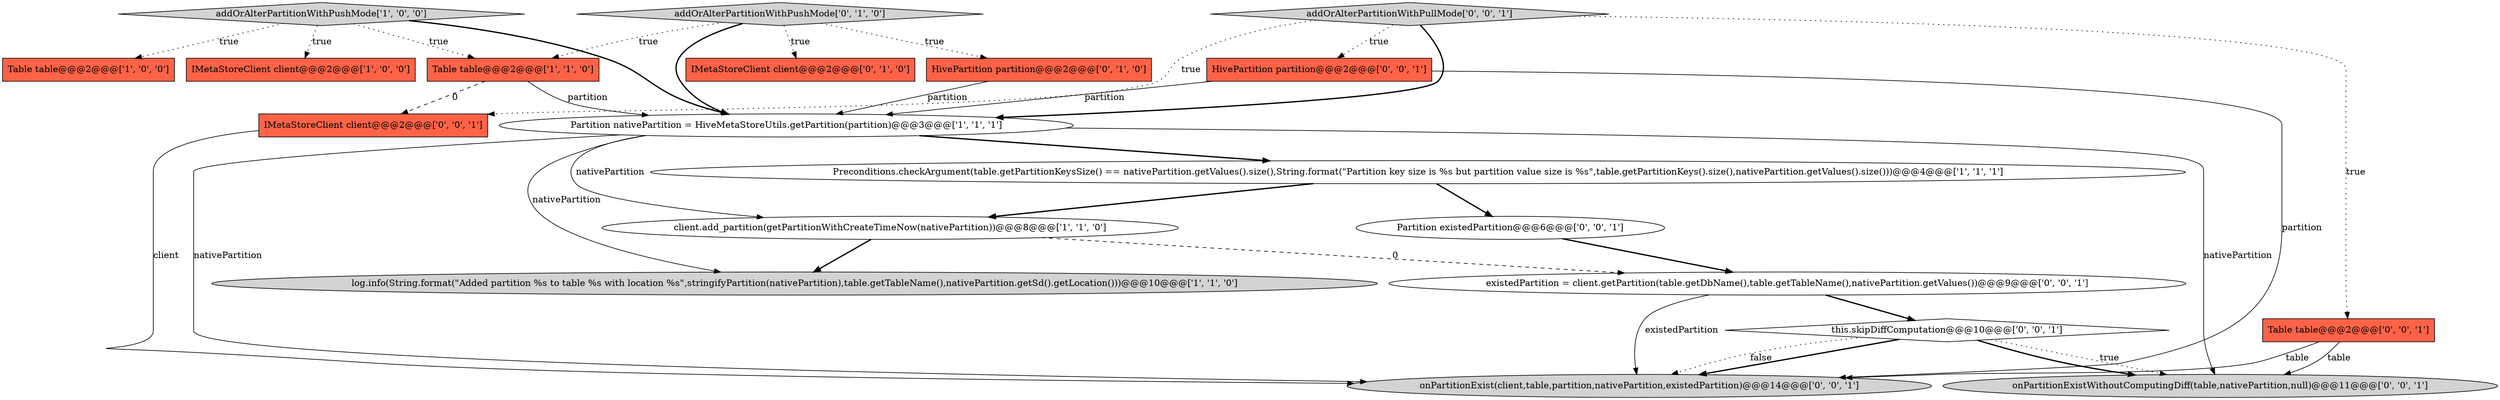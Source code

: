 digraph {
4 [style = filled, label = "Partition nativePartition = HiveMetaStoreUtils.getPartition(partition)@@@3@@@['1', '1', '1']", fillcolor = white, shape = ellipse image = "AAA0AAABBB1BBB"];
14 [style = filled, label = "existedPartition = client.getPartition(table.getDbName(),table.getTableName(),nativePartition.getValues())@@@9@@@['0', '0', '1']", fillcolor = white, shape = ellipse image = "AAA0AAABBB3BBB"];
1 [style = filled, label = "addOrAlterPartitionWithPushMode['1', '0', '0']", fillcolor = lightgray, shape = diamond image = "AAA0AAABBB1BBB"];
8 [style = filled, label = "addOrAlterPartitionWithPushMode['0', '1', '0']", fillcolor = lightgray, shape = diamond image = "AAA0AAABBB2BBB"];
15 [style = filled, label = "Table table@@@2@@@['0', '0', '1']", fillcolor = tomato, shape = box image = "AAA0AAABBB3BBB"];
0 [style = filled, label = "IMetaStoreClient client@@@2@@@['1', '0', '0']", fillcolor = tomato, shape = box image = "AAA0AAABBB1BBB"];
7 [style = filled, label = "client.add_partition(getPartitionWithCreateTimeNow(nativePartition))@@@8@@@['1', '1', '0']", fillcolor = white, shape = ellipse image = "AAA0AAABBB1BBB"];
2 [style = filled, label = "Table table@@@2@@@['1', '0', '0']", fillcolor = tomato, shape = box image = "AAA0AAABBB1BBB"];
12 [style = filled, label = "addOrAlterPartitionWithPullMode['0', '0', '1']", fillcolor = lightgray, shape = diamond image = "AAA0AAABBB3BBB"];
16 [style = filled, label = "HivePartition partition@@@2@@@['0', '0', '1']", fillcolor = tomato, shape = box image = "AAA0AAABBB3BBB"];
6 [style = filled, label = "Preconditions.checkArgument(table.getPartitionKeysSize() == nativePartition.getValues().size(),String.format(\"Partition key size is %s but partition value size is %s\",table.getPartitionKeys().size(),nativePartition.getValues().size()))@@@4@@@['1', '1', '1']", fillcolor = white, shape = ellipse image = "AAA0AAABBB1BBB"];
5 [style = filled, label = "Table table@@@2@@@['1', '1', '0']", fillcolor = tomato, shape = box image = "AAA0AAABBB1BBB"];
10 [style = filled, label = "IMetaStoreClient client@@@2@@@['0', '1', '0']", fillcolor = tomato, shape = box image = "AAA0AAABBB2BBB"];
17 [style = filled, label = "onPartitionExist(client,table,partition,nativePartition,existedPartition)@@@14@@@['0', '0', '1']", fillcolor = lightgray, shape = ellipse image = "AAA0AAABBB3BBB"];
19 [style = filled, label = "onPartitionExistWithoutComputingDiff(table,nativePartition,null)@@@11@@@['0', '0', '1']", fillcolor = lightgray, shape = ellipse image = "AAA0AAABBB3BBB"];
13 [style = filled, label = "Partition existedPartition@@@6@@@['0', '0', '1']", fillcolor = white, shape = ellipse image = "AAA0AAABBB3BBB"];
11 [style = filled, label = "this.skipDiffComputation@@@10@@@['0', '0', '1']", fillcolor = white, shape = diamond image = "AAA0AAABBB3BBB"];
3 [style = filled, label = "log.info(String.format(\"Added partition %s to table %s with location %s\",stringifyPartition(nativePartition),table.getTableName(),nativePartition.getSd().getLocation()))@@@10@@@['1', '1', '0']", fillcolor = lightgray, shape = ellipse image = "AAA0AAABBB1BBB"];
18 [style = filled, label = "IMetaStoreClient client@@@2@@@['0', '0', '1']", fillcolor = tomato, shape = box image = "AAA0AAABBB3BBB"];
9 [style = filled, label = "HivePartition partition@@@2@@@['0', '1', '0']", fillcolor = tomato, shape = box image = "AAA0AAABBB2BBB"];
15->17 [style = solid, label="table"];
8->10 [style = dotted, label="true"];
12->18 [style = dotted, label="true"];
15->19 [style = solid, label="table"];
4->6 [style = bold, label=""];
8->4 [style = bold, label=""];
18->17 [style = solid, label="client"];
1->0 [style = dotted, label="true"];
16->4 [style = solid, label="partition"];
12->16 [style = dotted, label="true"];
12->4 [style = bold, label=""];
9->4 [style = solid, label="partition"];
12->15 [style = dotted, label="true"];
6->13 [style = bold, label=""];
14->17 [style = solid, label="existedPartition"];
11->17 [style = bold, label=""];
14->11 [style = bold, label=""];
5->18 [style = dashed, label="0"];
5->4 [style = solid, label="partition"];
16->17 [style = solid, label="partition"];
4->19 [style = solid, label="nativePartition"];
7->3 [style = bold, label=""];
4->3 [style = solid, label="nativePartition"];
11->19 [style = dotted, label="true"];
1->5 [style = dotted, label="true"];
11->19 [style = bold, label=""];
1->4 [style = bold, label=""];
8->5 [style = dotted, label="true"];
1->2 [style = dotted, label="true"];
7->14 [style = dashed, label="0"];
6->7 [style = bold, label=""];
13->14 [style = bold, label=""];
4->7 [style = solid, label="nativePartition"];
4->17 [style = solid, label="nativePartition"];
11->17 [style = dotted, label="false"];
8->9 [style = dotted, label="true"];
}
